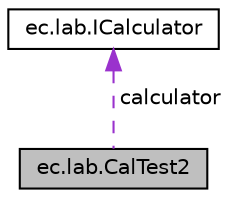 digraph "ec.lab.CalTest2"
{
  edge [fontname="Helvetica",fontsize="10",labelfontname="Helvetica",labelfontsize="10"];
  node [fontname="Helvetica",fontsize="10",shape=record];
  Node1 [label="ec.lab.CalTest2",height=0.2,width=0.4,color="black", fillcolor="grey75", style="filled", fontcolor="black"];
  Node2 -> Node1 [dir="back",color="darkorchid3",fontsize="10",style="dashed",label=" calculator" ,fontname="Helvetica"];
  Node2 [label="ec.lab.ICalculator",height=0.2,width=0.4,color="black", fillcolor="white", style="filled",URL="$interfaceec_1_1lab_1_1_i_calculator.html",tooltip="This is the interface for Calculator class. "];
}
